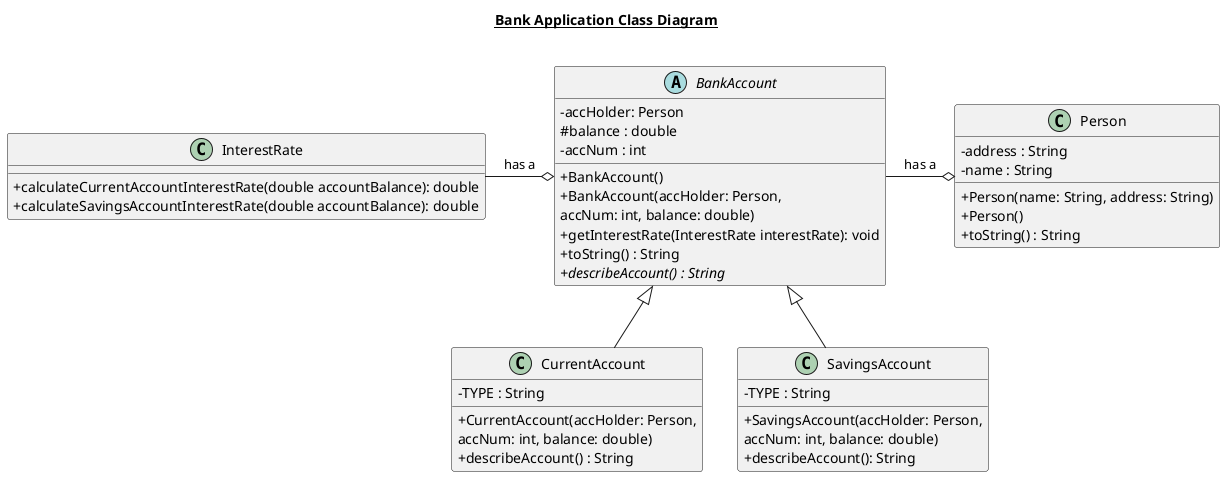 @startuml
skinparam classAttributeIconSize 0


title __Bank Application Class Diagram__\n

abstract class BankAccount {
    - accHolder: Person
    # balance : double
    - accNum : int
    + BankAccount()
    + BankAccount(accHolder: Person,
    accNum: int, balance: double)
    + getInterestRate(InterestRate interestRate): void
    + toString() : String
    {abstract} + describeAccount() : String
 }

 class CurrentAccount {
    - TYPE : String
    + CurrentAccount(accHolder: Person,
    accNum: int, balance: double)
    + describeAccount() : String
 }

 class Person {
    - address : String
    - name : String
    + Person(name: String, address: String)
    + Person()
    + toString() : String
 }

 class SavingsAccount {
    - TYPE : String
    + SavingsAccount(accHolder: Person,
    accNum: int, balance: double)
    + describeAccount(): String
 }

class InterestRate {
   + calculateCurrentAccountInterestRate(double accountBalance): double
   + calculateSavingsAccountInterestRate(double accountBalance): double
}

  BankAccount -right-o Person : has a
  InterestRate -right-o BankAccount : has a
  CurrentAccount -up-|> BankAccount
  SavingsAccount -up-|> BankAccount

@enduml

